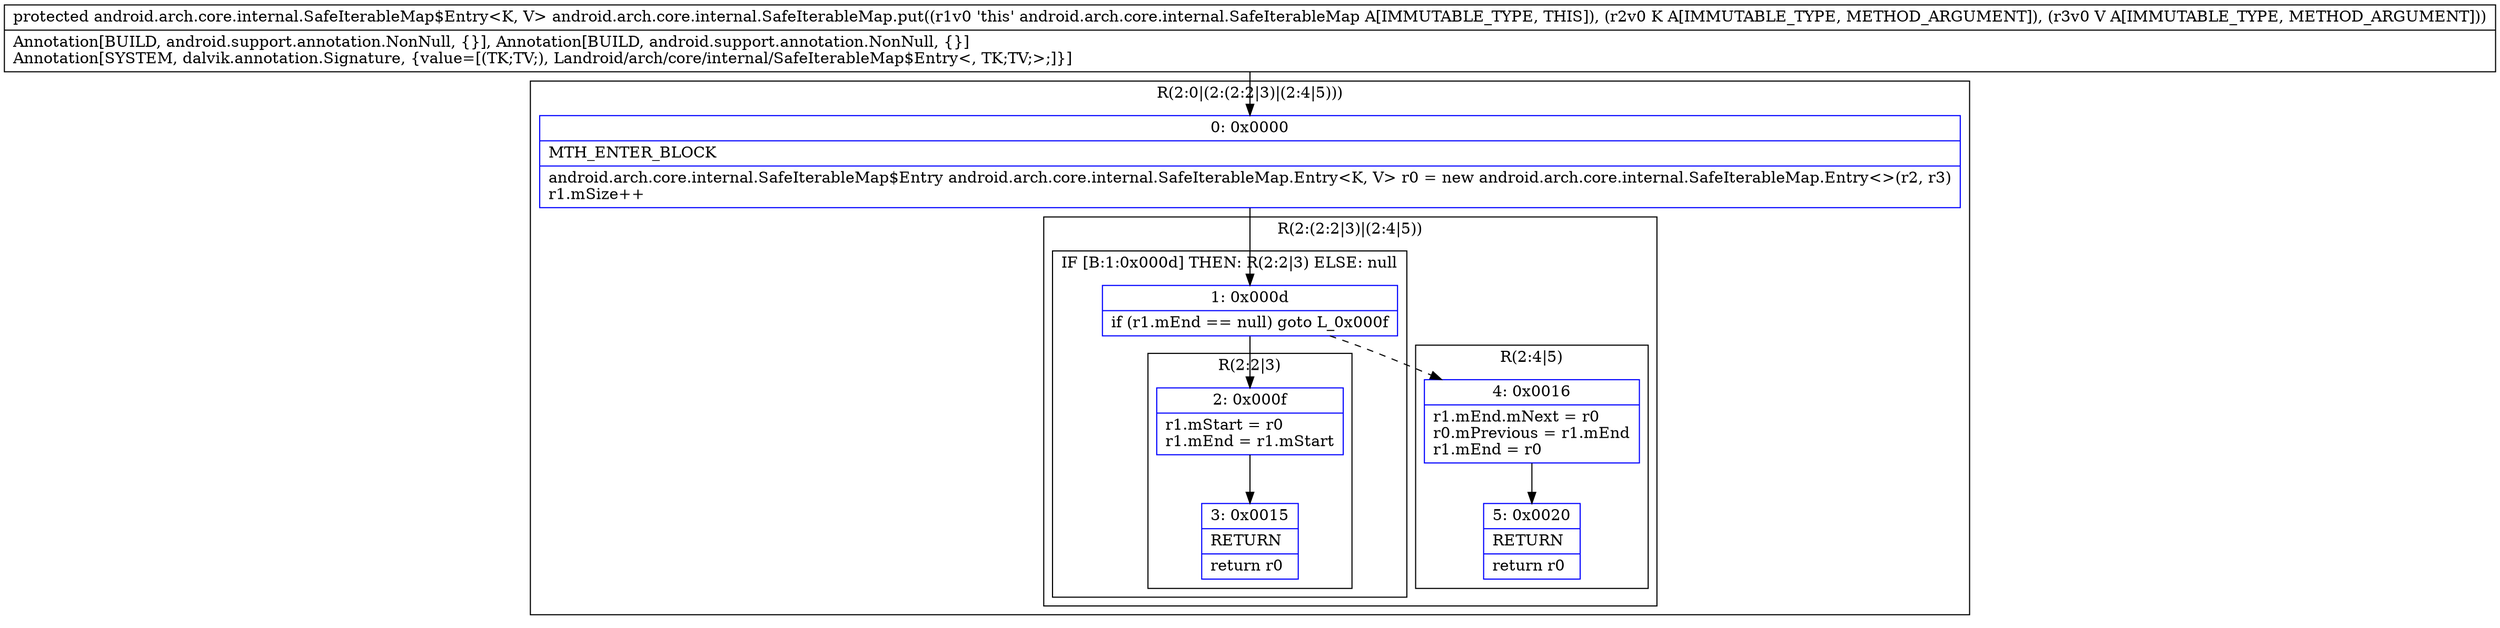 digraph "CFG forandroid.arch.core.internal.SafeIterableMap.put(Ljava\/lang\/Object;Ljava\/lang\/Object;)Landroid\/arch\/core\/internal\/SafeIterableMap$Entry;" {
subgraph cluster_Region_601309036 {
label = "R(2:0|(2:(2:2|3)|(2:4|5)))";
node [shape=record,color=blue];
Node_0 [shape=record,label="{0\:\ 0x0000|MTH_ENTER_BLOCK\l|android.arch.core.internal.SafeIterableMap$Entry android.arch.core.internal.SafeIterableMap.Entry\<K, V\> r0 = new android.arch.core.internal.SafeIterableMap.Entry\<\>(r2, r3)\lr1.mSize++\l}"];
subgraph cluster_Region_147655540 {
label = "R(2:(2:2|3)|(2:4|5))";
node [shape=record,color=blue];
subgraph cluster_IfRegion_634174358 {
label = "IF [B:1:0x000d] THEN: R(2:2|3) ELSE: null";
node [shape=record,color=blue];
Node_1 [shape=record,label="{1\:\ 0x000d|if (r1.mEnd == null) goto L_0x000f\l}"];
subgraph cluster_Region_486951929 {
label = "R(2:2|3)";
node [shape=record,color=blue];
Node_2 [shape=record,label="{2\:\ 0x000f|r1.mStart = r0\lr1.mEnd = r1.mStart\l}"];
Node_3 [shape=record,label="{3\:\ 0x0015|RETURN\l|return r0\l}"];
}
}
subgraph cluster_Region_1417023802 {
label = "R(2:4|5)";
node [shape=record,color=blue];
Node_4 [shape=record,label="{4\:\ 0x0016|r1.mEnd.mNext = r0\lr0.mPrevious = r1.mEnd\lr1.mEnd = r0\l}"];
Node_5 [shape=record,label="{5\:\ 0x0020|RETURN\l|return r0\l}"];
}
}
}
MethodNode[shape=record,label="{protected android.arch.core.internal.SafeIterableMap$Entry\<K, V\> android.arch.core.internal.SafeIterableMap.put((r1v0 'this' android.arch.core.internal.SafeIterableMap A[IMMUTABLE_TYPE, THIS]), (r2v0 K A[IMMUTABLE_TYPE, METHOD_ARGUMENT]), (r3v0 V A[IMMUTABLE_TYPE, METHOD_ARGUMENT]))  | Annotation[BUILD, android.support.annotation.NonNull, \{\}], Annotation[BUILD, android.support.annotation.NonNull, \{\}]\lAnnotation[SYSTEM, dalvik.annotation.Signature, \{value=[(TK;TV;), Landroid\/arch\/core\/internal\/SafeIterableMap$Entry\<, TK;TV;\>;]\}]\l}"];
MethodNode -> Node_0;
Node_0 -> Node_1;
Node_1 -> Node_2;
Node_1 -> Node_4[style=dashed];
Node_2 -> Node_3;
Node_4 -> Node_5;
}

